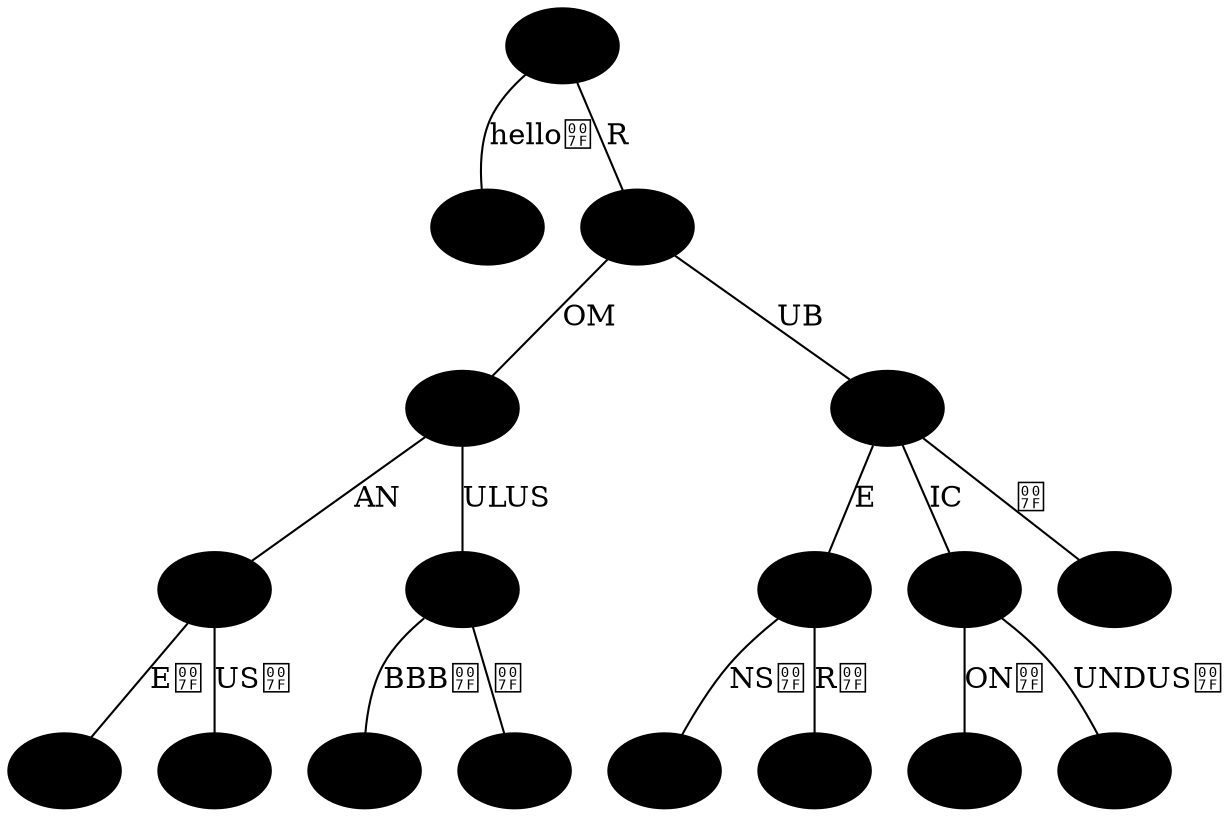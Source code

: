 graph G {
 "0" [shape=ellipse style=filled fillcolor=black];
 "15" [shape=ellipse style=filled fillcolor=black];
     "0" -- "15" [label="hello"];
 "15" [shape=ellipse style=filled fillcolor=black];
 "0" [shape=ellipse style=filled fillcolor=black];
 "6" [shape=ellipse style=filled fillcolor=black];
     "0" -- "6" [label="R"];
 "6" [shape=ellipse style=filled fillcolor=black];
 "4" [shape=ellipse style=filled fillcolor=black];
     "6" -- "4" [label="OM"];
 "4" [shape=ellipse style=filled fillcolor=black];
 "2" [shape=ellipse style=filled fillcolor=black];
     "4" -- "2" [label="AN"];
 "2" [shape=ellipse style=filled fillcolor=black];
 "1" [shape=ellipse style=filled fillcolor=black];
     "2" -- "1" [label="E"];
 "1" [shape=ellipse style=filled fillcolor=black];
 "2" [shape=ellipse style=filled fillcolor=black];
 "3" [shape=ellipse style=filled fillcolor=black];
     "2" -- "3" [label="US"];
 "3" [shape=ellipse style=filled fillcolor=black];
 "4" [shape=ellipse style=filled fillcolor=black];
 "5" [shape=ellipse style=filled fillcolor=black];
     "4" -- "5" [label="ULUS"];
 "5" [shape=ellipse style=filled fillcolor=black];
 "17" [shape=ellipse style=filled fillcolor=black];
     "5" -- "17" [label="BBB"];
 "17" [shape=ellipse style=filled fillcolor=black];
 "5" [shape=ellipse style=filled fillcolor=black];
 "16" [shape=ellipse style=filled fillcolor=black];
     "5" -- "16" [label=""];
 "16" [shape=ellipse style=filled fillcolor=black];
 "6" [shape=ellipse style=filled fillcolor=black];
 "10" [shape=ellipse style=filled fillcolor=black];
     "6" -- "10" [label="UB"];
 "10" [shape=ellipse style=filled fillcolor=black];
 "8" [shape=ellipse style=filled fillcolor=black];
     "10" -- "8" [label="E"];
 "8" [shape=ellipse style=filled fillcolor=black];
 "7" [shape=ellipse style=filled fillcolor=black];
     "8" -- "7" [label="NS"];
 "7" [shape=ellipse style=filled fillcolor=black];
 "8" [shape=ellipse style=filled fillcolor=black];
 "9" [shape=ellipse style=filled fillcolor=black];
     "8" -- "9" [label="R"];
 "9" [shape=ellipse style=filled fillcolor=black];
 "10" [shape=ellipse style=filled fillcolor=black];
 "12" [shape=ellipse style=filled fillcolor=black];
     "10" -- "12" [label="IC"];
 "12" [shape=ellipse style=filled fillcolor=black];
 "11" [shape=ellipse style=filled fillcolor=black];
     "12" -- "11" [label="ON"];
 "11" [shape=ellipse style=filled fillcolor=black];
 "12" [shape=ellipse style=filled fillcolor=black];
 "13" [shape=ellipse style=filled fillcolor=black];
     "12" -- "13" [label="UNDUS"];
 "13" [shape=ellipse style=filled fillcolor=black];
 "10" [shape=ellipse style=filled fillcolor=black];
 "18" [shape=ellipse style=filled fillcolor=black];
     "10" -- "18" [label=""];
 "18" [shape=ellipse style=filled fillcolor=black];
}